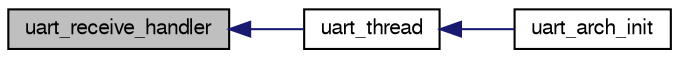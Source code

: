 digraph "uart_receive_handler"
{
  edge [fontname="FreeSans",fontsize="10",labelfontname="FreeSans",labelfontsize="10"];
  node [fontname="FreeSans",fontsize="10",shape=record];
  rankdir="LR";
  Node1 [label="uart_receive_handler",height=0.2,width=0.4,color="black", fillcolor="grey75", style="filled", fontcolor="black"];
  Node1 -> Node2 [dir="back",color="midnightblue",fontsize="10",style="solid",fontname="FreeSans"];
  Node2 [label="uart_thread",height=0.2,width=0.4,color="black", fillcolor="white", style="filled",URL="$sim_2mcu__periph_2uart__arch_8c.html#a6b084c97b4239a33b72ed3c2f5b26da5"];
  Node2 -> Node3 [dir="back",color="midnightblue",fontsize="10",style="solid",fontname="FreeSans"];
  Node3 [label="uart_arch_init",height=0.2,width=0.4,color="black", fillcolor="white", style="filled",URL="$sim_2mcu__periph_2uart__arch_8c.html#a7e440684a8b6a4088b2f1d5b4dc47587"];
}

